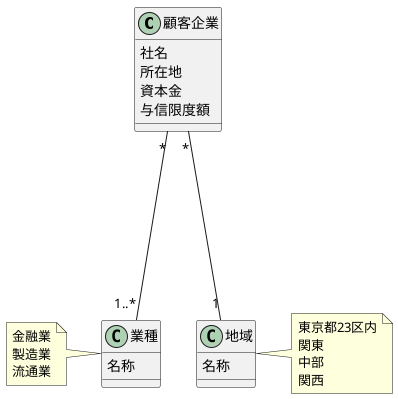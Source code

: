 @startuml

class 顧客企業 {
  社名
  所在地
  資本金
  与信限度額
}

class 業種 {
  名称
}
note left: 金融業\n製造業\n流通業

class 地域 {
  名称
}
note right: 東京都23区内\n関東\n中部\n関西

顧客企業 "*"----"1..*" 業種
顧客企業 "*"----"1" 地域

@enduml

